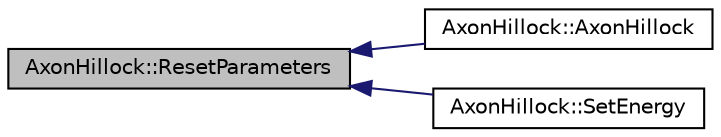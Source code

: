 digraph "AxonHillock::ResetParameters"
{
  edge [fontname="Helvetica",fontsize="10",labelfontname="Helvetica",labelfontsize="10"];
  node [fontname="Helvetica",fontsize="10",shape=record];
  rankdir="LR";
  Node1 [label="AxonHillock::ResetParameters",height=0.2,width=0.4,color="black", fillcolor="grey75", style="filled", fontcolor="black"];
  Node1 -> Node2 [dir="back",color="midnightblue",fontsize="10",style="solid",fontname="Helvetica"];
  Node2 [label="AxonHillock::AxonHillock",height=0.2,width=0.4,color="black", fillcolor="white", style="filled",URL="$class_axon_hillock.html#aa3766d5b79ed430e027b3d217f8129ff"];
  Node1 -> Node3 [dir="back",color="midnightblue",fontsize="10",style="solid",fontname="Helvetica"];
  Node3 [label="AxonHillock::SetEnergy",height=0.2,width=0.4,color="black", fillcolor="white", style="filled",URL="$class_axon_hillock.html#a8fc49a39c362bf04debed341ad63ac9c"];
}

